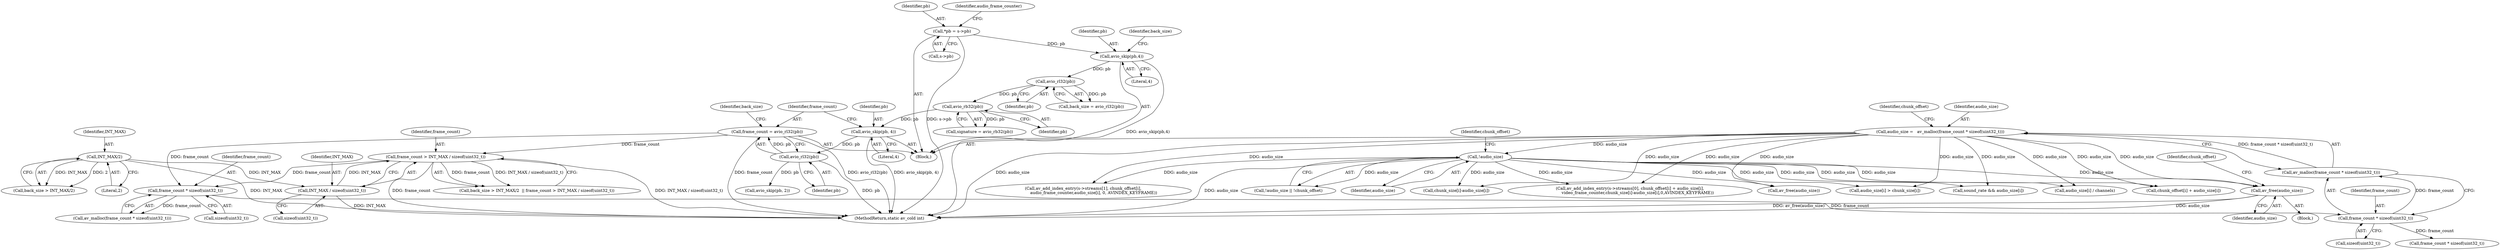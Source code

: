 digraph "0_FFmpeg_96f24d1bee7fe7bac08e2b7c74db1a046c9dc0de@API" {
"1000465" [label="(Call,av_free(audio_size))"];
"1000458" [label="(Call,!audio_size)"];
"1000439" [label="(Call,audio_size =   av_malloc(frame_count * sizeof(uint32_t)))"];
"1000441" [label="(Call,av_malloc(frame_count * sizeof(uint32_t)))"];
"1000442" [label="(Call,frame_count * sizeof(uint32_t))"];
"1000435" [label="(Call,frame_count * sizeof(uint32_t))"];
"1000187" [label="(Call,frame_count > INT_MAX / sizeof(uint32_t))"];
"1000176" [label="(Call,frame_count = avio_rl32(pb))"];
"1000178" [label="(Call,avio_rl32(pb))"];
"1000173" [label="(Call,avio_skip(pb, 4))"];
"1000171" [label="(Call,avio_rb32(pb))"];
"1000167" [label="(Call,avio_rl32(pb))"];
"1000162" [label="(Call,avio_skip(pb,4))"];
"1000116" [label="(Call,*pb = s->pb)"];
"1000189" [label="(Call,INT_MAX / sizeof(uint32_t))"];
"1000184" [label="(Call,INT_MAX/2)"];
"1000601" [label="(Call,chunk_offset[i] + audio_size[i])"];
"1000554" [label="(Call,audio_size[i] > chunk_size[i])"];
"1000442" [label="(Call,frame_count * sizeof(uint32_t))"];
"1000167" [label="(Call,avio_rl32(pb))"];
"1000590" [label="(Call,audio_size[i] / channels)"];
"1000183" [label="(Identifier,back_size)"];
"1000173" [label="(Call,avio_skip(pb, 4))"];
"1000179" [label="(Identifier,pb)"];
"1000169" [label="(Call,signature = avio_rb32(pb))"];
"1000168" [label="(Identifier,pb)"];
"1000117" [label="(Identifier,pb)"];
"1000172" [label="(Identifier,pb)"];
"1000189" [label="(Call,INT_MAX / sizeof(uint32_t))"];
"1000118" [label="(Call,s->pb)"];
"1000440" [label="(Identifier,audio_size)"];
"1000175" [label="(Literal,4)"];
"1000191" [label="(Call,sizeof(uint32_t))"];
"1000628" [label="(MethodReturn,static av_cold int)"];
"1000573" [label="(Call,av_add_index_entry(s->streams[1], chunk_offset[i],\n                audio_frame_counter,audio_size[i], 0, AVINDEX_KEYFRAME))"];
"1000443" [label="(Identifier,frame_count)"];
"1000174" [label="(Identifier,pb)"];
"1000171" [label="(Call,avio_rb32(pb))"];
"1000162" [label="(Call,avio_skip(pb,4))"];
"1000163" [label="(Identifier,pb)"];
"1000125" [label="(Identifier,audio_frame_counter)"];
"1000190" [label="(Identifier,INT_MAX)"];
"1000195" [label="(Call,avio_skip(pb, 2))"];
"1000447" [label="(Identifier,chunk_offset)"];
"1000462" [label="(Block,)"];
"1000434" [label="(Call,av_malloc(frame_count * sizeof(uint32_t)))"];
"1000176" [label="(Call,frame_count = avio_rl32(pb))"];
"1000457" [label="(Call,!audio_size || !chunk_offset)"];
"1000609" [label="(Call,chunk_size[i]-audio_size[i])"];
"1000468" [label="(Identifier,chunk_offset)"];
"1000181" [label="(Call,back_size > INT_MAX/2  || frame_count > INT_MAX / sizeof(uint32_t))"];
"1000436" [label="(Identifier,frame_count)"];
"1000188" [label="(Identifier,frame_count)"];
"1000187" [label="(Call,frame_count > INT_MAX / sizeof(uint32_t))"];
"1000165" [label="(Call,back_size = avio_rl32(pb))"];
"1000166" [label="(Identifier,back_size)"];
"1000444" [label="(Call,sizeof(uint32_t))"];
"1000114" [label="(Block,)"];
"1000465" [label="(Call,av_free(audio_size))"];
"1000185" [label="(Identifier,INT_MAX)"];
"1000177" [label="(Identifier,frame_count)"];
"1000184" [label="(Call,INT_MAX/2)"];
"1000461" [label="(Identifier,chunk_offset)"];
"1000435" [label="(Call,frame_count * sizeof(uint32_t))"];
"1000449" [label="(Call,frame_count * sizeof(uint32_t))"];
"1000459" [label="(Identifier,audio_size)"];
"1000164" [label="(Literal,4)"];
"1000186" [label="(Literal,2)"];
"1000178" [label="(Call,avio_rl32(pb))"];
"1000466" [label="(Identifier,audio_size)"];
"1000622" [label="(Call,av_free(audio_size))"];
"1000437" [label="(Call,sizeof(uint32_t))"];
"1000458" [label="(Call,!audio_size)"];
"1000116" [label="(Call,*pb = s->pb)"];
"1000595" [label="(Call,av_add_index_entry(s->streams[0], chunk_offset[i] + audio_size[i],\n            video_frame_counter,chunk_size[i]-audio_size[i],0,AVINDEX_KEYFRAME))"];
"1000182" [label="(Call,back_size > INT_MAX/2)"];
"1000439" [label="(Call,audio_size =   av_malloc(frame_count * sizeof(uint32_t)))"];
"1000441" [label="(Call,av_malloc(frame_count * sizeof(uint32_t)))"];
"1000567" [label="(Call,sound_rate && audio_size[i])"];
"1000465" -> "1000462"  [label="AST: "];
"1000465" -> "1000466"  [label="CFG: "];
"1000466" -> "1000465"  [label="AST: "];
"1000468" -> "1000465"  [label="CFG: "];
"1000465" -> "1000628"  [label="DDG: av_free(audio_size)"];
"1000465" -> "1000628"  [label="DDG: audio_size"];
"1000458" -> "1000465"  [label="DDG: audio_size"];
"1000439" -> "1000465"  [label="DDG: audio_size"];
"1000458" -> "1000457"  [label="AST: "];
"1000458" -> "1000459"  [label="CFG: "];
"1000459" -> "1000458"  [label="AST: "];
"1000461" -> "1000458"  [label="CFG: "];
"1000457" -> "1000458"  [label="CFG: "];
"1000458" -> "1000628"  [label="DDG: audio_size"];
"1000458" -> "1000457"  [label="DDG: audio_size"];
"1000439" -> "1000458"  [label="DDG: audio_size"];
"1000458" -> "1000554"  [label="DDG: audio_size"];
"1000458" -> "1000567"  [label="DDG: audio_size"];
"1000458" -> "1000573"  [label="DDG: audio_size"];
"1000458" -> "1000590"  [label="DDG: audio_size"];
"1000458" -> "1000595"  [label="DDG: audio_size"];
"1000458" -> "1000601"  [label="DDG: audio_size"];
"1000458" -> "1000609"  [label="DDG: audio_size"];
"1000458" -> "1000622"  [label="DDG: audio_size"];
"1000439" -> "1000114"  [label="AST: "];
"1000439" -> "1000441"  [label="CFG: "];
"1000440" -> "1000439"  [label="AST: "];
"1000441" -> "1000439"  [label="AST: "];
"1000447" -> "1000439"  [label="CFG: "];
"1000439" -> "1000628"  [label="DDG: audio_size"];
"1000441" -> "1000439"  [label="DDG: frame_count * sizeof(uint32_t)"];
"1000439" -> "1000554"  [label="DDG: audio_size"];
"1000439" -> "1000567"  [label="DDG: audio_size"];
"1000439" -> "1000573"  [label="DDG: audio_size"];
"1000439" -> "1000590"  [label="DDG: audio_size"];
"1000439" -> "1000595"  [label="DDG: audio_size"];
"1000439" -> "1000601"  [label="DDG: audio_size"];
"1000439" -> "1000609"  [label="DDG: audio_size"];
"1000439" -> "1000622"  [label="DDG: audio_size"];
"1000441" -> "1000442"  [label="CFG: "];
"1000442" -> "1000441"  [label="AST: "];
"1000442" -> "1000441"  [label="DDG: frame_count"];
"1000442" -> "1000444"  [label="CFG: "];
"1000443" -> "1000442"  [label="AST: "];
"1000444" -> "1000442"  [label="AST: "];
"1000435" -> "1000442"  [label="DDG: frame_count"];
"1000442" -> "1000449"  [label="DDG: frame_count"];
"1000435" -> "1000434"  [label="AST: "];
"1000435" -> "1000437"  [label="CFG: "];
"1000436" -> "1000435"  [label="AST: "];
"1000437" -> "1000435"  [label="AST: "];
"1000434" -> "1000435"  [label="CFG: "];
"1000435" -> "1000434"  [label="DDG: frame_count"];
"1000187" -> "1000435"  [label="DDG: frame_count"];
"1000176" -> "1000435"  [label="DDG: frame_count"];
"1000187" -> "1000181"  [label="AST: "];
"1000187" -> "1000189"  [label="CFG: "];
"1000188" -> "1000187"  [label="AST: "];
"1000189" -> "1000187"  [label="AST: "];
"1000181" -> "1000187"  [label="CFG: "];
"1000187" -> "1000628"  [label="DDG: frame_count"];
"1000187" -> "1000628"  [label="DDG: INT_MAX / sizeof(uint32_t)"];
"1000187" -> "1000181"  [label="DDG: frame_count"];
"1000187" -> "1000181"  [label="DDG: INT_MAX / sizeof(uint32_t)"];
"1000176" -> "1000187"  [label="DDG: frame_count"];
"1000189" -> "1000187"  [label="DDG: INT_MAX"];
"1000176" -> "1000114"  [label="AST: "];
"1000176" -> "1000178"  [label="CFG: "];
"1000177" -> "1000176"  [label="AST: "];
"1000178" -> "1000176"  [label="AST: "];
"1000183" -> "1000176"  [label="CFG: "];
"1000176" -> "1000628"  [label="DDG: avio_rl32(pb)"];
"1000176" -> "1000628"  [label="DDG: frame_count"];
"1000178" -> "1000176"  [label="DDG: pb"];
"1000178" -> "1000179"  [label="CFG: "];
"1000179" -> "1000178"  [label="AST: "];
"1000178" -> "1000628"  [label="DDG: pb"];
"1000173" -> "1000178"  [label="DDG: pb"];
"1000178" -> "1000195"  [label="DDG: pb"];
"1000173" -> "1000114"  [label="AST: "];
"1000173" -> "1000175"  [label="CFG: "];
"1000174" -> "1000173"  [label="AST: "];
"1000175" -> "1000173"  [label="AST: "];
"1000177" -> "1000173"  [label="CFG: "];
"1000173" -> "1000628"  [label="DDG: avio_skip(pb, 4)"];
"1000171" -> "1000173"  [label="DDG: pb"];
"1000171" -> "1000169"  [label="AST: "];
"1000171" -> "1000172"  [label="CFG: "];
"1000172" -> "1000171"  [label="AST: "];
"1000169" -> "1000171"  [label="CFG: "];
"1000171" -> "1000169"  [label="DDG: pb"];
"1000167" -> "1000171"  [label="DDG: pb"];
"1000167" -> "1000165"  [label="AST: "];
"1000167" -> "1000168"  [label="CFG: "];
"1000168" -> "1000167"  [label="AST: "];
"1000165" -> "1000167"  [label="CFG: "];
"1000167" -> "1000165"  [label="DDG: pb"];
"1000162" -> "1000167"  [label="DDG: pb"];
"1000162" -> "1000114"  [label="AST: "];
"1000162" -> "1000164"  [label="CFG: "];
"1000163" -> "1000162"  [label="AST: "];
"1000164" -> "1000162"  [label="AST: "];
"1000166" -> "1000162"  [label="CFG: "];
"1000162" -> "1000628"  [label="DDG: avio_skip(pb,4)"];
"1000116" -> "1000162"  [label="DDG: pb"];
"1000116" -> "1000114"  [label="AST: "];
"1000116" -> "1000118"  [label="CFG: "];
"1000117" -> "1000116"  [label="AST: "];
"1000118" -> "1000116"  [label="AST: "];
"1000125" -> "1000116"  [label="CFG: "];
"1000116" -> "1000628"  [label="DDG: s->pb"];
"1000189" -> "1000191"  [label="CFG: "];
"1000190" -> "1000189"  [label="AST: "];
"1000191" -> "1000189"  [label="AST: "];
"1000189" -> "1000628"  [label="DDG: INT_MAX"];
"1000184" -> "1000189"  [label="DDG: INT_MAX"];
"1000184" -> "1000182"  [label="AST: "];
"1000184" -> "1000186"  [label="CFG: "];
"1000185" -> "1000184"  [label="AST: "];
"1000186" -> "1000184"  [label="AST: "];
"1000182" -> "1000184"  [label="CFG: "];
"1000184" -> "1000628"  [label="DDG: INT_MAX"];
"1000184" -> "1000182"  [label="DDG: INT_MAX"];
"1000184" -> "1000182"  [label="DDG: 2"];
}
